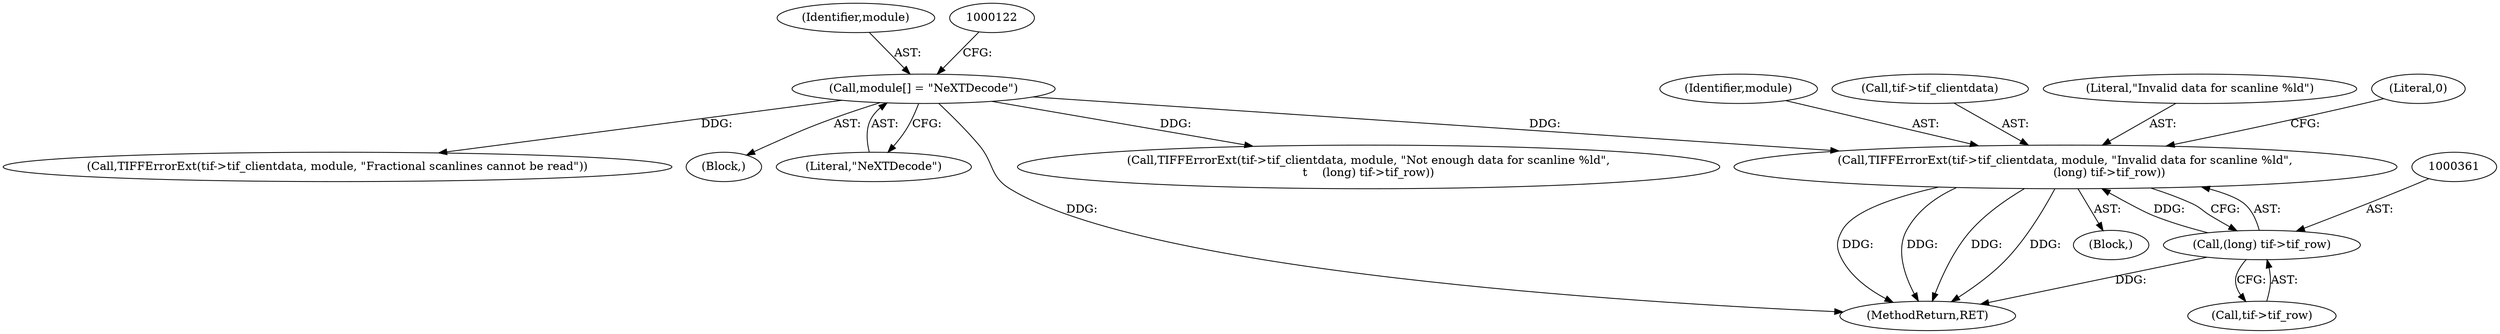 digraph "0_libtiff_b18012dae552f85dcc5c57d3bf4e997a15b1cc1c@pointer" {
"1000354" [label="(Call,TIFFErrorExt(tif->tif_clientdata, module, \"Invalid data for scanline %ld\",\n                        (long) tif->tif_row))"];
"1000112" [label="(Call,module[] = \"NeXTDecode\")"];
"1000360" [label="(Call,(long) tif->tif_row)"];
"1000409" [label="(MethodReturn,RET)"];
"1000358" [label="(Identifier,module)"];
"1000396" [label="(Call,TIFFErrorExt(tif->tif_clientdata, module, \"Not enough data for scanline %ld\",\n\t    (long) tif->tif_row))"];
"1000114" [label="(Literal,\"NeXTDecode\")"];
"1000355" [label="(Call,tif->tif_clientdata)"];
"1000165" [label="(Call,TIFFErrorExt(tif->tif_clientdata, module, \"Fractional scanlines cannot be read\"))"];
"1000112" [label="(Call,module[] = \"NeXTDecode\")"];
"1000110" [label="(Block,)"];
"1000113" [label="(Identifier,module)"];
"1000353" [label="(Block,)"];
"1000359" [label="(Literal,\"Invalid data for scanline %ld\")"];
"1000366" [label="(Literal,0)"];
"1000362" [label="(Call,tif->tif_row)"];
"1000354" [label="(Call,TIFFErrorExt(tif->tif_clientdata, module, \"Invalid data for scanline %ld\",\n                        (long) tif->tif_row))"];
"1000360" [label="(Call,(long) tif->tif_row)"];
"1000354" -> "1000353"  [label="AST: "];
"1000354" -> "1000360"  [label="CFG: "];
"1000355" -> "1000354"  [label="AST: "];
"1000358" -> "1000354"  [label="AST: "];
"1000359" -> "1000354"  [label="AST: "];
"1000360" -> "1000354"  [label="AST: "];
"1000366" -> "1000354"  [label="CFG: "];
"1000354" -> "1000409"  [label="DDG: "];
"1000354" -> "1000409"  [label="DDG: "];
"1000354" -> "1000409"  [label="DDG: "];
"1000354" -> "1000409"  [label="DDG: "];
"1000112" -> "1000354"  [label="DDG: "];
"1000360" -> "1000354"  [label="DDG: "];
"1000112" -> "1000110"  [label="AST: "];
"1000112" -> "1000114"  [label="CFG: "];
"1000113" -> "1000112"  [label="AST: "];
"1000114" -> "1000112"  [label="AST: "];
"1000122" -> "1000112"  [label="CFG: "];
"1000112" -> "1000409"  [label="DDG: "];
"1000112" -> "1000165"  [label="DDG: "];
"1000112" -> "1000396"  [label="DDG: "];
"1000360" -> "1000362"  [label="CFG: "];
"1000361" -> "1000360"  [label="AST: "];
"1000362" -> "1000360"  [label="AST: "];
"1000360" -> "1000409"  [label="DDG: "];
}
